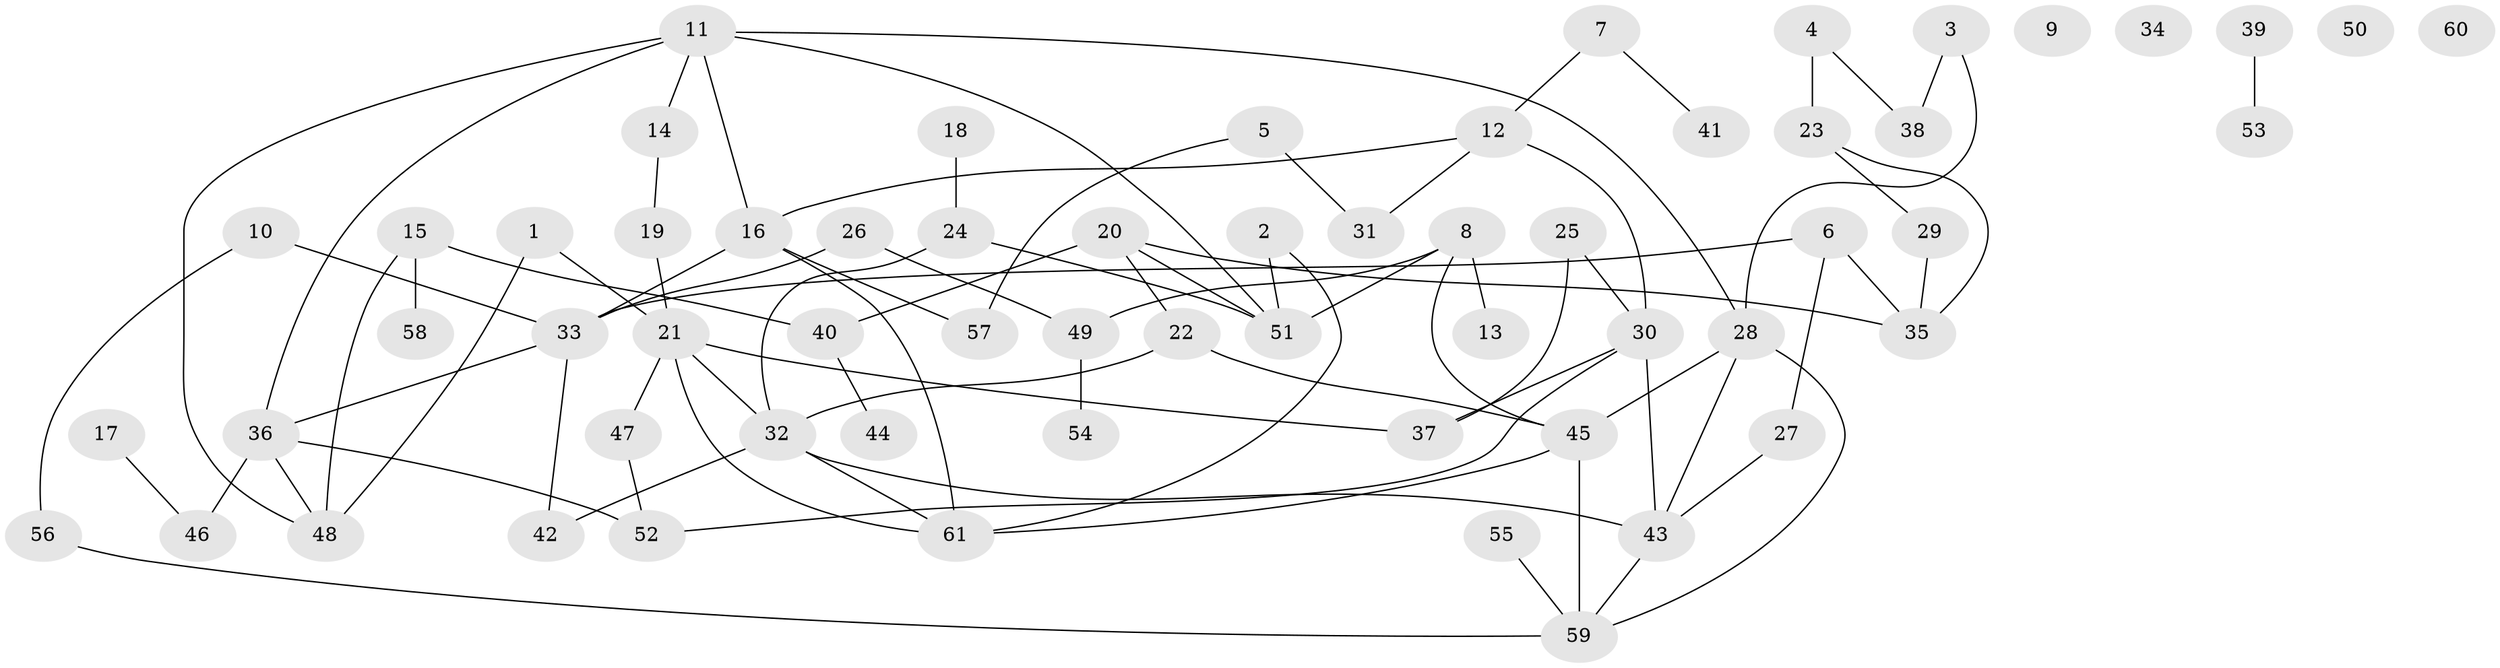 // Generated by graph-tools (version 1.1) at 2025/13/03/09/25 04:13:13]
// undirected, 61 vertices, 83 edges
graph export_dot {
graph [start="1"]
  node [color=gray90,style=filled];
  1;
  2;
  3;
  4;
  5;
  6;
  7;
  8;
  9;
  10;
  11;
  12;
  13;
  14;
  15;
  16;
  17;
  18;
  19;
  20;
  21;
  22;
  23;
  24;
  25;
  26;
  27;
  28;
  29;
  30;
  31;
  32;
  33;
  34;
  35;
  36;
  37;
  38;
  39;
  40;
  41;
  42;
  43;
  44;
  45;
  46;
  47;
  48;
  49;
  50;
  51;
  52;
  53;
  54;
  55;
  56;
  57;
  58;
  59;
  60;
  61;
  1 -- 21;
  1 -- 48;
  2 -- 51;
  2 -- 61;
  3 -- 28;
  3 -- 38;
  4 -- 23;
  4 -- 38;
  5 -- 31;
  5 -- 57;
  6 -- 27;
  6 -- 33;
  6 -- 35;
  7 -- 12;
  7 -- 41;
  8 -- 13;
  8 -- 45;
  8 -- 49;
  8 -- 51;
  10 -- 33;
  10 -- 56;
  11 -- 14;
  11 -- 16;
  11 -- 28;
  11 -- 36;
  11 -- 48;
  11 -- 51;
  12 -- 16;
  12 -- 30;
  12 -- 31;
  14 -- 19;
  15 -- 40;
  15 -- 48;
  15 -- 58;
  16 -- 33;
  16 -- 57;
  16 -- 61;
  17 -- 46;
  18 -- 24;
  19 -- 21;
  20 -- 22;
  20 -- 35;
  20 -- 40;
  20 -- 51;
  21 -- 32;
  21 -- 37;
  21 -- 47;
  21 -- 61;
  22 -- 32;
  22 -- 45;
  23 -- 29;
  23 -- 35;
  24 -- 32;
  24 -- 51;
  25 -- 30;
  25 -- 37;
  26 -- 33;
  26 -- 49;
  27 -- 43;
  28 -- 43;
  28 -- 45;
  28 -- 59;
  29 -- 35;
  30 -- 37;
  30 -- 43;
  30 -- 52;
  32 -- 42;
  32 -- 43;
  32 -- 61;
  33 -- 36;
  33 -- 42;
  36 -- 46;
  36 -- 48;
  36 -- 52;
  39 -- 53;
  40 -- 44;
  43 -- 59;
  45 -- 59;
  45 -- 61;
  47 -- 52;
  49 -- 54;
  55 -- 59;
  56 -- 59;
}
